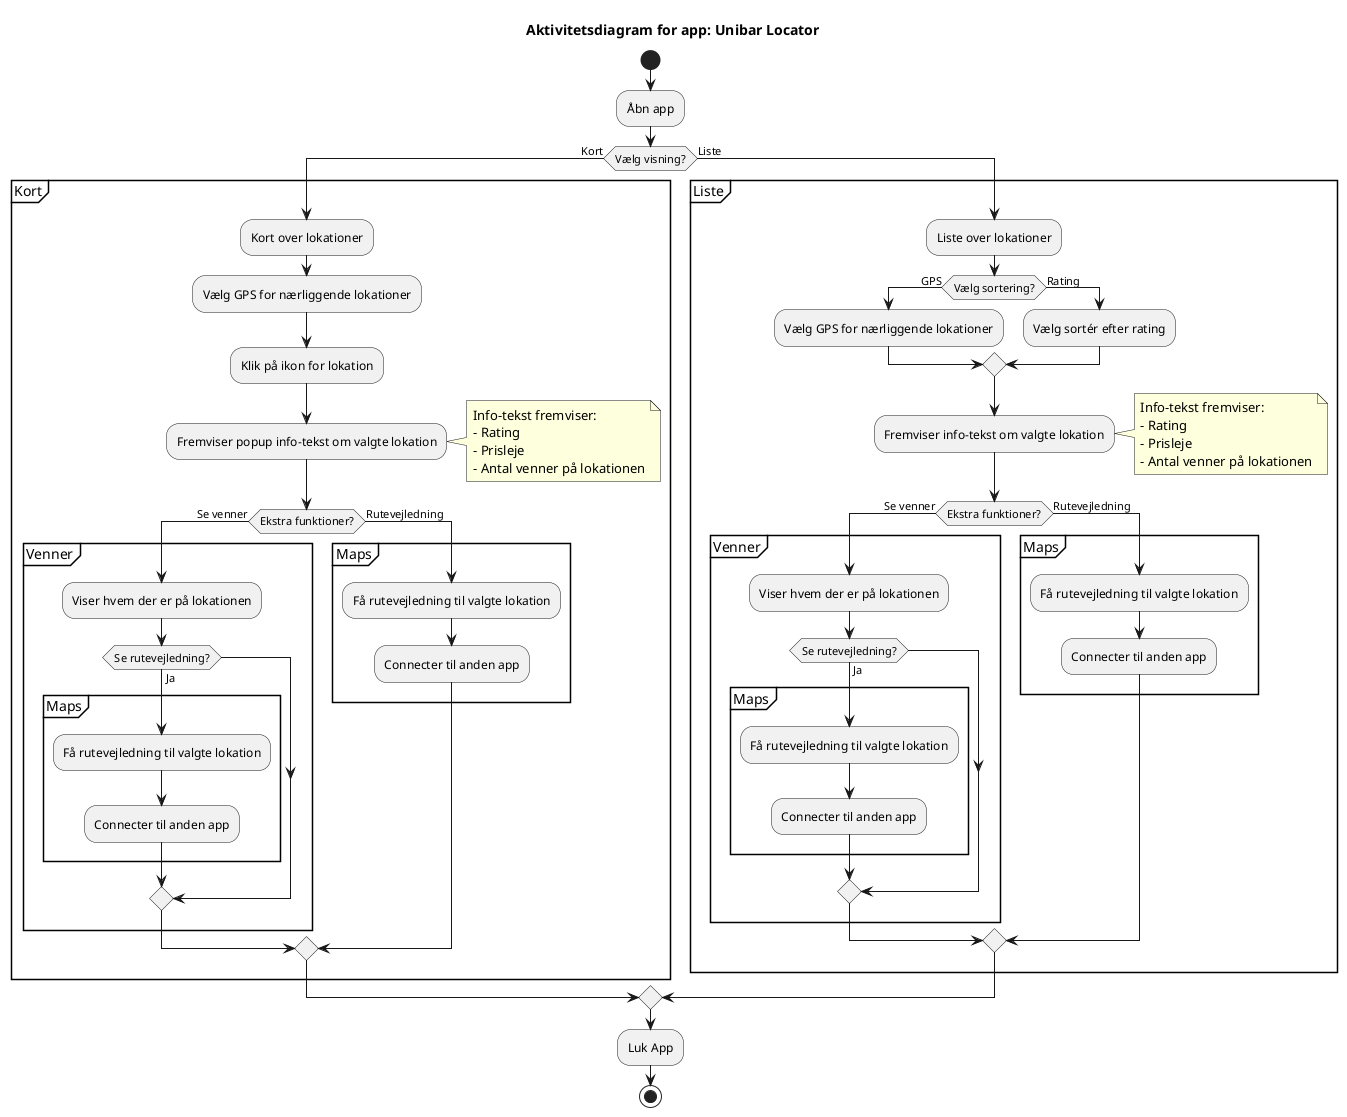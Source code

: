 @startuml
title Aktivitetsdiagram for app: Unibar Locator

start
:Åbn app;

if (Vælg visning?) then (Kort)
  partition "Kort" {
    :Kort over lokationer;
    :Vælg GPS for nærliggende lokationer;
    :Klik på ikon for lokation;
    :Fremviser popup info-tekst om valgte lokation;
    note right
  Info-tekst fremviser:
  - Rating
  - Prisleje
  - Antal venner på lokationen
end note
    
    if (Ekstra funktioner?) then (Se venner)
      partition "Venner" {
        :Viser hvem der er på lokationen;
        if (Se rutevejledning?) then (Ja)
          partition "Maps" {
            :Få rutevejledning til valgte lokation;
            :Connecter til anden app;
          }
        endif
      }
    else (Rutevejledning)
      partition "Maps" {
        :Få rutevejledning til valgte lokation;
        :Connecter til anden app;
      }
    endif
  }
else (Liste)
  partition "Liste" {
    :Liste over lokationer;
    if (Vælg sortering?) then (GPS)
      :Vælg GPS for nærliggende lokationer;
    else (Rating)
      :Vælg sortér efter rating;
    endif
    :Fremviser info-tekst om valgte lokation;
    note right
  Info-tekst fremviser:
  - Rating
  - Prisleje
  - Antal venner på lokationen
end note
    
    if (Ekstra funktioner?) then (Se venner)
      partition "Venner" {
        :Viser hvem der er på lokationen;
        if (Se rutevejledning?) then (Ja)
          partition "Maps" {
            :Få rutevejledning til valgte lokation;
            :Connecter til anden app;
          }
        endif
      }
    else (Rutevejledning)
      partition "Maps" {
        :Få rutevejledning til valgte lokation;
        :Connecter til anden app;
      }
    endif
  }
endif

:Luk App;



stop
@endu
